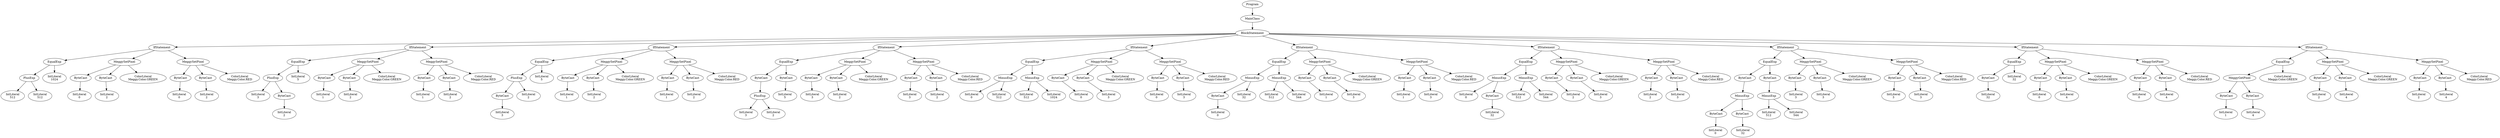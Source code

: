digraph ASTGraph {
0 [ label="Program" ];
1 [ label="MainClass" ];
0 -> 1
2 [ label="BlockStatement" ];
1 -> 2
3 [ label="IfStatement" ];
2 -> 3
4 [ label="EqualExp" ];
3 -> 4
5 [ label="PlusExp" ];
4 -> 5
6 [ label="IntLiteral\n512" ];
5 -> 6
7 [ label="IntLiteral\n512" ];
5 -> 7
8 [ label="IntLiteral\n1024" ];
4 -> 8
9 [ label="MeggySetPixel" ];
3 -> 9
10 [ label="ByteCast" ];
9 -> 10
11 [ label="IntLiteral\n0" ];
10 -> 11
12 [ label="ByteCast" ];
9 -> 12
13 [ label="IntLiteral\n2" ];
12 -> 13
14 [ label="ColorLiteral\nMeggy.Color.GREEN" ];
9 -> 14
15 [ label="MeggySetPixel" ];
3 -> 15
16 [ label="ByteCast" ];
15 -> 16
17 [ label="IntLiteral\n0" ];
16 -> 17
18 [ label="ByteCast" ];
15 -> 18
19 [ label="IntLiteral\n2" ];
18 -> 19
20 [ label="ColorLiteral\nMeggy.Color.RED" ];
15 -> 20
21 [ label="IfStatement" ];
2 -> 21
22 [ label="EqualExp" ];
21 -> 22
23 [ label="PlusExp" ];
22 -> 23
24 [ label="IntLiteral\n3" ];
23 -> 24
25 [ label="ByteCast" ];
23 -> 25
26 [ label="IntLiteral\n2" ];
25 -> 26
27 [ label="IntLiteral\n5" ];
22 -> 27
28 [ label="MeggySetPixel" ];
21 -> 28
29 [ label="ByteCast" ];
28 -> 29
30 [ label="IntLiteral\n1" ];
29 -> 30
31 [ label="ByteCast" ];
28 -> 31
32 [ label="IntLiteral\n2" ];
31 -> 32
33 [ label="ColorLiteral\nMeggy.Color.GREEN" ];
28 -> 33
34 [ label="MeggySetPixel" ];
21 -> 34
35 [ label="ByteCast" ];
34 -> 35
36 [ label="IntLiteral\n1" ];
35 -> 36
37 [ label="ByteCast" ];
34 -> 37
38 [ label="IntLiteral\n2" ];
37 -> 38
39 [ label="ColorLiteral\nMeggy.Color.RED" ];
34 -> 39
40 [ label="IfStatement" ];
2 -> 40
41 [ label="EqualExp" ];
40 -> 41
42 [ label="PlusExp" ];
41 -> 42
43 [ label="ByteCast" ];
42 -> 43
44 [ label="IntLiteral\n3" ];
43 -> 44
45 [ label="IntLiteral\n2" ];
42 -> 45
46 [ label="IntLiteral\n5" ];
41 -> 46
47 [ label="MeggySetPixel" ];
40 -> 47
48 [ label="ByteCast" ];
47 -> 48
49 [ label="IntLiteral\n1" ];
48 -> 49
50 [ label="ByteCast" ];
47 -> 50
51 [ label="IntLiteral\n2" ];
50 -> 51
52 [ label="ColorLiteral\nMeggy.Color.GREEN" ];
47 -> 52
53 [ label="MeggySetPixel" ];
40 -> 53
54 [ label="ByteCast" ];
53 -> 54
55 [ label="IntLiteral\n1" ];
54 -> 55
56 [ label="ByteCast" ];
53 -> 56
57 [ label="IntLiteral\n2" ];
56 -> 57
58 [ label="ColorLiteral\nMeggy.Color.RED" ];
53 -> 58
59 [ label="IfStatement" ];
2 -> 59
60 [ label="EqualExp" ];
59 -> 60
61 [ label="ByteCast" ];
60 -> 61
62 [ label="PlusExp" ];
61 -> 62
63 [ label="IntLiteral\n3" ];
62 -> 63
64 [ label="IntLiteral\n2" ];
62 -> 64
65 [ label="ByteCast" ];
60 -> 65
66 [ label="IntLiteral\n5" ];
65 -> 66
67 [ label="MeggySetPixel" ];
59 -> 67
68 [ label="ByteCast" ];
67 -> 68
69 [ label="IntLiteral\n3" ];
68 -> 69
70 [ label="ByteCast" ];
67 -> 70
71 [ label="IntLiteral\n2" ];
70 -> 71
72 [ label="ColorLiteral\nMeggy.Color.GREEN" ];
67 -> 72
73 [ label="MeggySetPixel" ];
59 -> 73
74 [ label="ByteCast" ];
73 -> 74
75 [ label="IntLiteral\n3" ];
74 -> 75
76 [ label="ByteCast" ];
73 -> 76
77 [ label="IntLiteral\n2" ];
76 -> 77
78 [ label="ColorLiteral\nMeggy.Color.RED" ];
73 -> 78
79 [ label="IfStatement" ];
2 -> 79
80 [ label="EqualExp" ];
79 -> 80
81 [ label="MinusExp" ];
80 -> 81
82 [ label="IntLiteral\n0" ];
81 -> 82
83 [ label="IntLiteral\n512" ];
81 -> 83
84 [ label="MinusExp" ];
80 -> 84
85 [ label="IntLiteral\n512" ];
84 -> 85
86 [ label="IntLiteral\n1024" ];
84 -> 86
87 [ label="MeggySetPixel" ];
79 -> 87
88 [ label="ByteCast" ];
87 -> 88
89 [ label="IntLiteral\n0" ];
88 -> 89
90 [ label="ByteCast" ];
87 -> 90
91 [ label="IntLiteral\n3" ];
90 -> 91
92 [ label="ColorLiteral\nMeggy.Color.GREEN" ];
87 -> 92
93 [ label="MeggySetPixel" ];
79 -> 93
94 [ label="ByteCast" ];
93 -> 94
95 [ label="IntLiteral\n0" ];
94 -> 95
96 [ label="ByteCast" ];
93 -> 96
97 [ label="IntLiteral\n3" ];
96 -> 97
98 [ label="ColorLiteral\nMeggy.Color.RED" ];
93 -> 98
99 [ label="IfStatement" ];
2 -> 99
100 [ label="EqualExp" ];
99 -> 100
101 [ label="MinusExp" ];
100 -> 101
102 [ label="ByteCast" ];
101 -> 102
103 [ label="IntLiteral\n0" ];
102 -> 103
104 [ label="IntLiteral\n32" ];
101 -> 104
105 [ label="MinusExp" ];
100 -> 105
106 [ label="IntLiteral\n512" ];
105 -> 106
107 [ label="IntLiteral\n544" ];
105 -> 107
108 [ label="MeggySetPixel" ];
99 -> 108
109 [ label="ByteCast" ];
108 -> 109
110 [ label="IntLiteral\n1" ];
109 -> 110
111 [ label="ByteCast" ];
108 -> 111
112 [ label="IntLiteral\n3" ];
111 -> 112
113 [ label="ColorLiteral\nMeggy.Color.GREEN" ];
108 -> 113
114 [ label="MeggySetPixel" ];
99 -> 114
115 [ label="ByteCast" ];
114 -> 115
116 [ label="IntLiteral\n1" ];
115 -> 116
117 [ label="ByteCast" ];
114 -> 117
118 [ label="IntLiteral\n3" ];
117 -> 118
119 [ label="ColorLiteral\nMeggy.Color.RED" ];
114 -> 119
120 [ label="IfStatement" ];
2 -> 120
121 [ label="EqualExp" ];
120 -> 121
122 [ label="MinusExp" ];
121 -> 122
123 [ label="IntLiteral\n0" ];
122 -> 123
124 [ label="ByteCast" ];
122 -> 124
125 [ label="IntLiteral\n32" ];
124 -> 125
126 [ label="MinusExp" ];
121 -> 126
127 [ label="IntLiteral\n512" ];
126 -> 127
128 [ label="IntLiteral\n544" ];
126 -> 128
129 [ label="MeggySetPixel" ];
120 -> 129
130 [ label="ByteCast" ];
129 -> 130
131 [ label="IntLiteral\n2" ];
130 -> 131
132 [ label="ByteCast" ];
129 -> 132
133 [ label="IntLiteral\n3" ];
132 -> 133
134 [ label="ColorLiteral\nMeggy.Color.GREEN" ];
129 -> 134
135 [ label="MeggySetPixel" ];
120 -> 135
136 [ label="ByteCast" ];
135 -> 136
137 [ label="IntLiteral\n2" ];
136 -> 137
138 [ label="ByteCast" ];
135 -> 138
139 [ label="IntLiteral\n3" ];
138 -> 139
140 [ label="ColorLiteral\nMeggy.Color.RED" ];
135 -> 140
141 [ label="IfStatement" ];
2 -> 141
142 [ label="EqualExp" ];
141 -> 142
143 [ label="ByteCast" ];
142 -> 143
144 [ label="MinusExp" ];
143 -> 144
145 [ label="ByteCast" ];
144 -> 145
146 [ label="IntLiteral\n0" ];
145 -> 146
147 [ label="ByteCast" ];
144 -> 147
148 [ label="IntLiteral\n32" ];
147 -> 148
149 [ label="ByteCast" ];
142 -> 149
150 [ label="MinusExp" ];
149 -> 150
151 [ label="IntLiteral\n512" ];
150 -> 151
152 [ label="IntLiteral\n544" ];
150 -> 152
153 [ label="MeggySetPixel" ];
141 -> 153
154 [ label="ByteCast" ];
153 -> 154
155 [ label="IntLiteral\n3" ];
154 -> 155
156 [ label="ByteCast" ];
153 -> 156
157 [ label="IntLiteral\n3" ];
156 -> 157
158 [ label="ColorLiteral\nMeggy.Color.GREEN" ];
153 -> 158
159 [ label="MeggySetPixel" ];
141 -> 159
160 [ label="ByteCast" ];
159 -> 160
161 [ label="IntLiteral\n3" ];
160 -> 161
162 [ label="ByteCast" ];
159 -> 162
163 [ label="IntLiteral\n3" ];
162 -> 163
164 [ label="ColorLiteral\nMeggy.Color.RED" ];
159 -> 164
165 [ label="IfStatement" ];
2 -> 165
166 [ label="EqualExp" ];
165 -> 166
167 [ label="ByteCast" ];
166 -> 167
168 [ label="IntLiteral\n32" ];
167 -> 168
169 [ label="IntLiteral\n32" ];
166 -> 169
170 [ label="MeggySetPixel" ];
165 -> 170
171 [ label="ByteCast" ];
170 -> 171
172 [ label="IntLiteral\n0" ];
171 -> 172
173 [ label="ByteCast" ];
170 -> 173
174 [ label="IntLiteral\n4" ];
173 -> 174
175 [ label="ColorLiteral\nMeggy.Color.GREEN" ];
170 -> 175
176 [ label="MeggySetPixel" ];
165 -> 176
177 [ label="ByteCast" ];
176 -> 177
178 [ label="IntLiteral\n0" ];
177 -> 178
179 [ label="ByteCast" ];
176 -> 179
180 [ label="IntLiteral\n4" ];
179 -> 180
181 [ label="ColorLiteral\nMeggy.Color.RED" ];
176 -> 181
182 [ label="IfStatement" ];
2 -> 182
183 [ label="EqualExp" ];
182 -> 183
184 [ label="MeggyGetPixel" ];
183 -> 184
185 [ label="ByteCast" ];
184 -> 185
186 [ label="IntLiteral\n1" ];
185 -> 186
187 [ label="ByteCast" ];
184 -> 187
188 [ label="IntLiteral\n4" ];
187 -> 188
189 [ label="ColorLiteral\nMeggy.Color.GREEN" ];
183 -> 189
190 [ label="MeggySetPixel" ];
182 -> 190
191 [ label="ByteCast" ];
190 -> 191
192 [ label="IntLiteral\n2" ];
191 -> 192
193 [ label="ByteCast" ];
190 -> 193
194 [ label="IntLiteral\n4" ];
193 -> 194
195 [ label="ColorLiteral\nMeggy.Color.GREEN" ];
190 -> 195
196 [ label="MeggySetPixel" ];
182 -> 196
197 [ label="ByteCast" ];
196 -> 197
198 [ label="IntLiteral\n2" ];
197 -> 198
199 [ label="ByteCast" ];
196 -> 199
200 [ label="IntLiteral\n4" ];
199 -> 200
201 [ label="ColorLiteral\nMeggy.Color.RED" ];
196 -> 201
}
